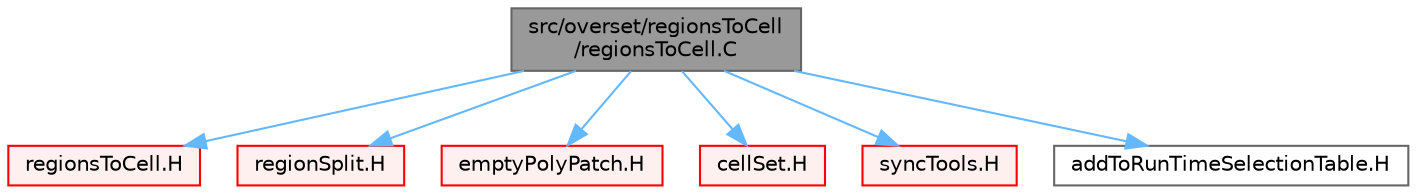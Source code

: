 digraph "src/overset/regionsToCell/regionsToCell.C"
{
 // LATEX_PDF_SIZE
  bgcolor="transparent";
  edge [fontname=Helvetica,fontsize=10,labelfontname=Helvetica,labelfontsize=10];
  node [fontname=Helvetica,fontsize=10,shape=box,height=0.2,width=0.4];
  Node1 [id="Node000001",label="src/overset/regionsToCell\l/regionsToCell.C",height=0.2,width=0.4,color="gray40", fillcolor="grey60", style="filled", fontcolor="black",tooltip=" "];
  Node1 -> Node2 [id="edge1_Node000001_Node000002",color="steelblue1",style="solid",tooltip=" "];
  Node2 [id="Node000002",label="regionsToCell.H",height=0.2,width=0.4,color="red", fillcolor="#FFF0F0", style="filled",URL="$regionsToCell_8H.html",tooltip=" "];
  Node1 -> Node217 [id="edge2_Node000001_Node000217",color="steelblue1",style="solid",tooltip=" "];
  Node217 [id="Node000217",label="regionSplit.H",height=0.2,width=0.4,color="red", fillcolor="#FFF0F0", style="filled",URL="$regionSplit_8H.html",tooltip=" "];
  Node1 -> Node242 [id="edge3_Node000001_Node000242",color="steelblue1",style="solid",tooltip=" "];
  Node242 [id="Node000242",label="emptyPolyPatch.H",height=0.2,width=0.4,color="red", fillcolor="#FFF0F0", style="filled",URL="$emptyPolyPatch_8H.html",tooltip=" "];
  Node1 -> Node254 [id="edge4_Node000001_Node000254",color="steelblue1",style="solid",tooltip=" "];
  Node254 [id="Node000254",label="cellSet.H",height=0.2,width=0.4,color="red", fillcolor="#FFF0F0", style="filled",URL="$cellSet_8H.html",tooltip=" "];
  Node1 -> Node256 [id="edge5_Node000001_Node000256",color="steelblue1",style="solid",tooltip=" "];
  Node256 [id="Node000256",label="syncTools.H",height=0.2,width=0.4,color="red", fillcolor="#FFF0F0", style="filled",URL="$syncTools_8H.html",tooltip=" "];
  Node1 -> Node306 [id="edge6_Node000001_Node000306",color="steelblue1",style="solid",tooltip=" "];
  Node306 [id="Node000306",label="addToRunTimeSelectionTable.H",height=0.2,width=0.4,color="grey40", fillcolor="white", style="filled",URL="$addToRunTimeSelectionTable_8H.html",tooltip="Macros for easy insertion into run-time selection tables."];
}
